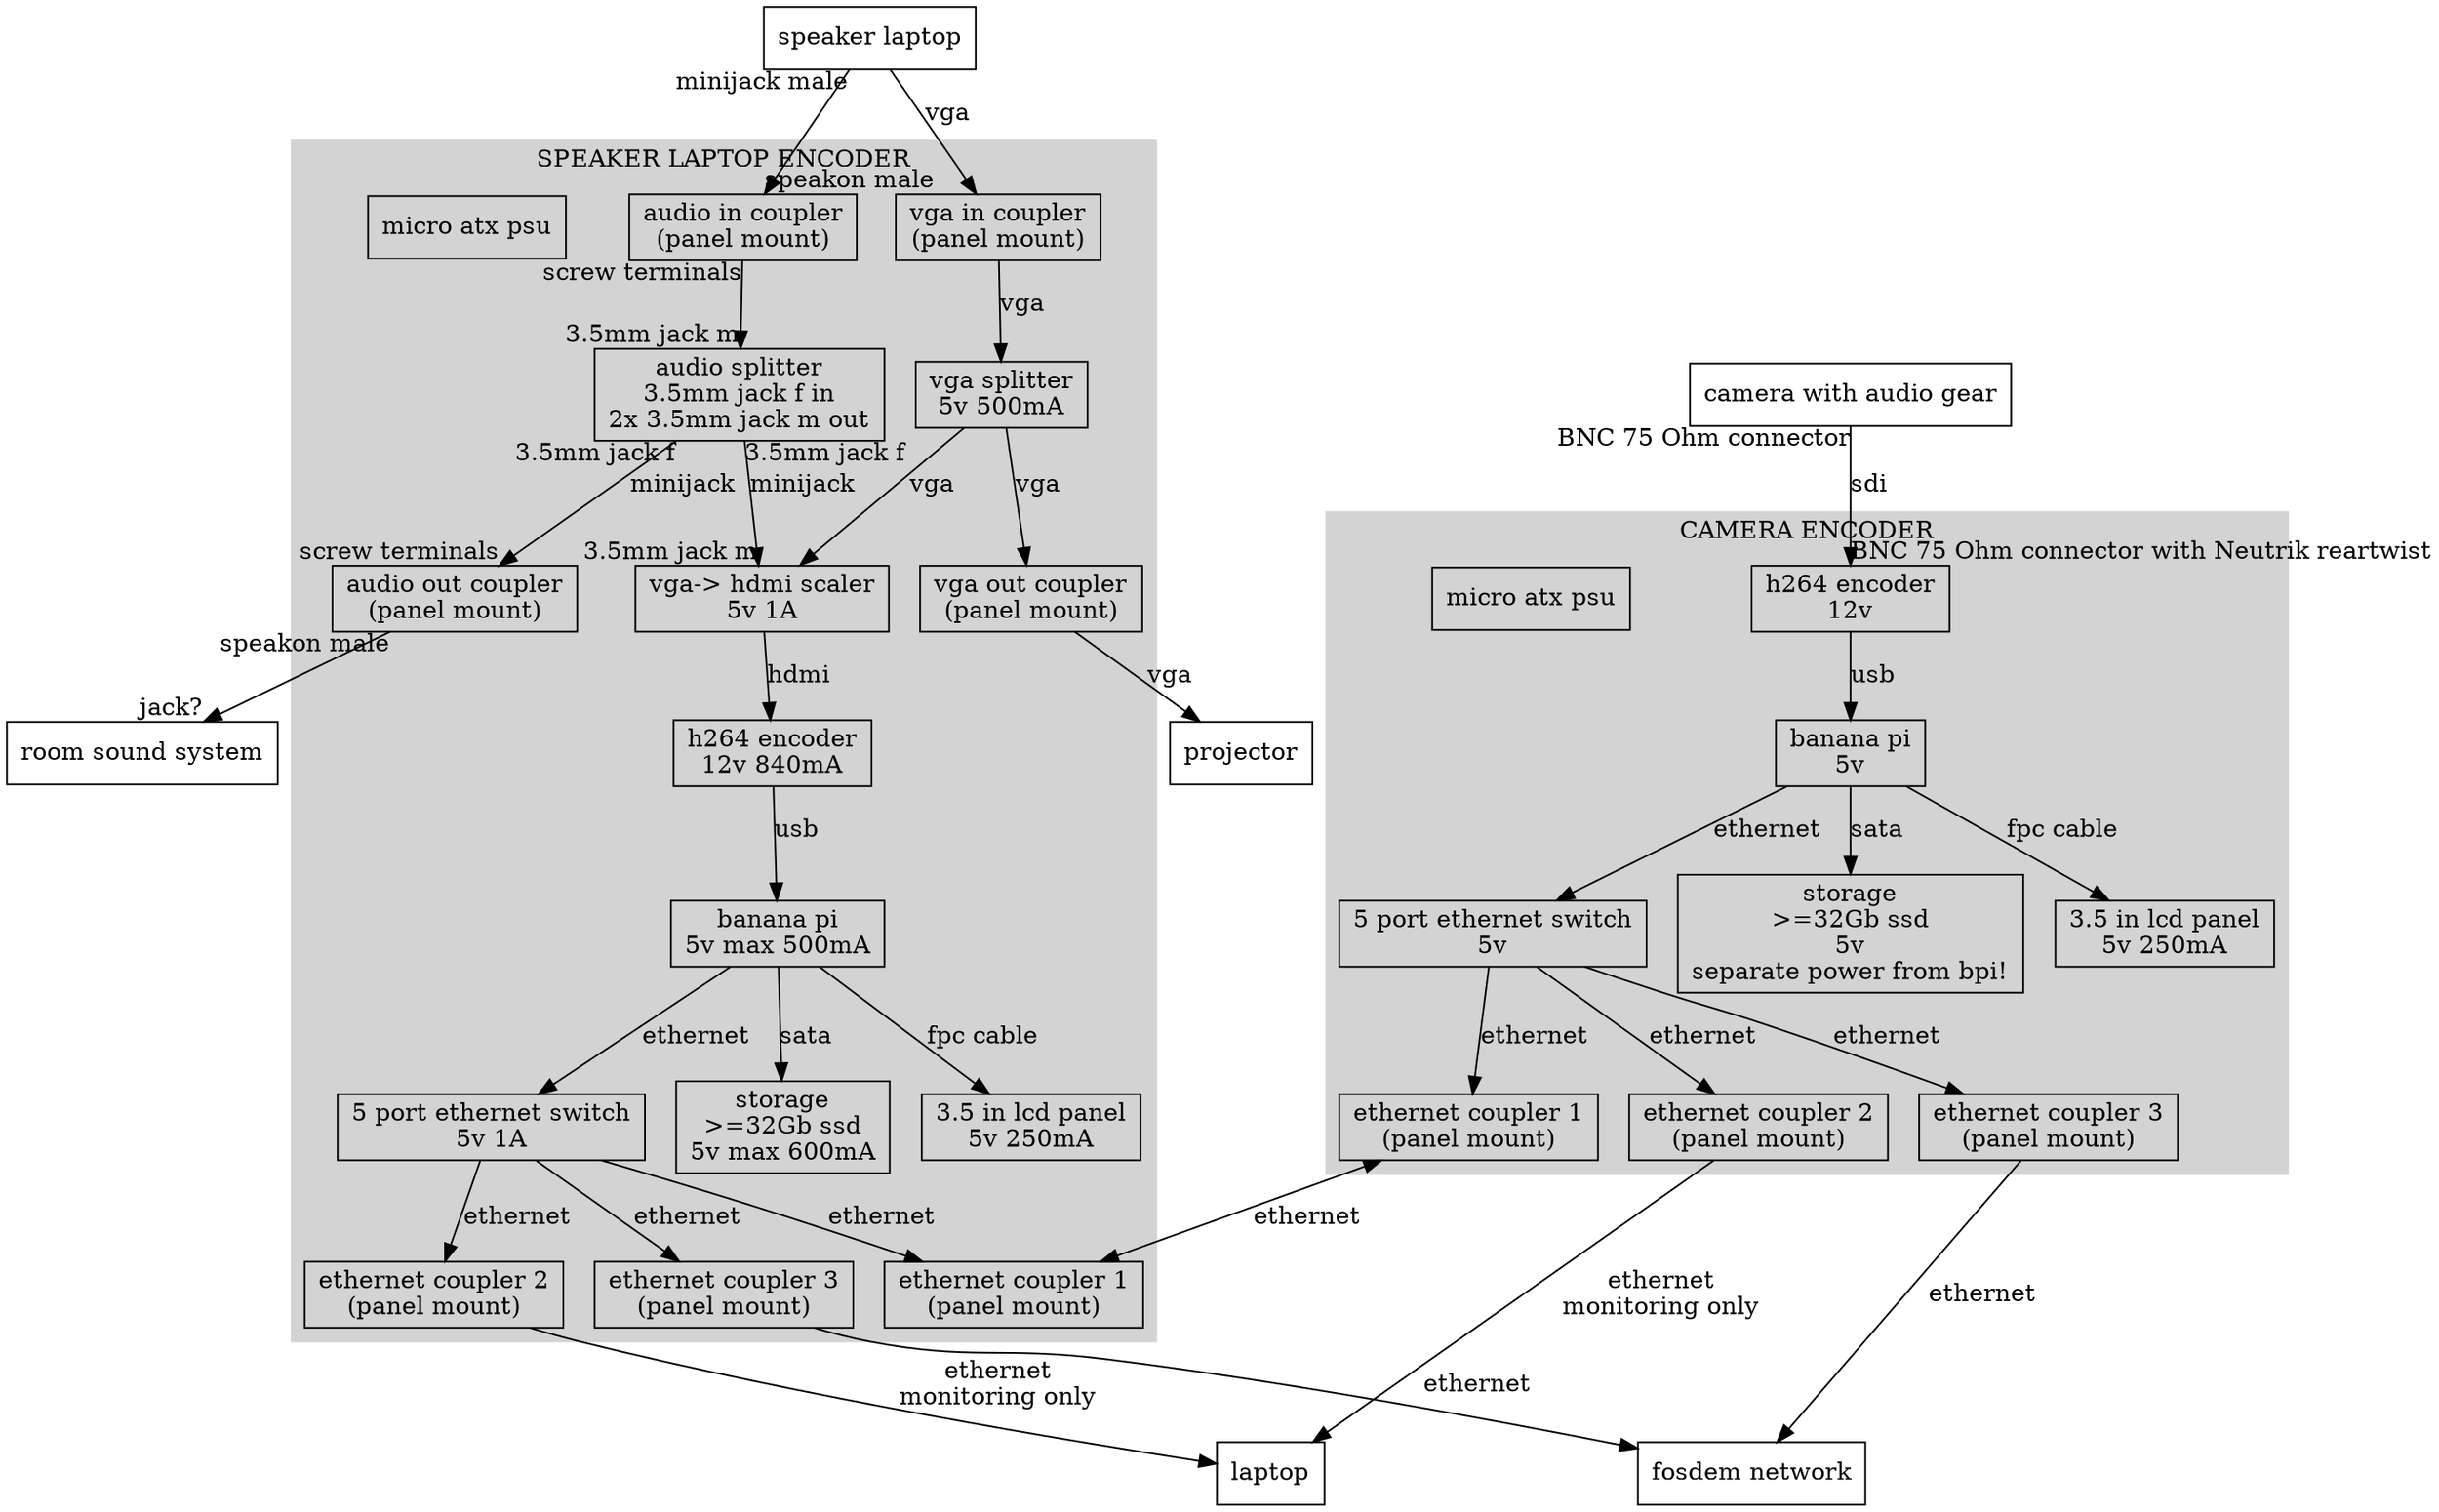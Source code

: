 digraph G {
	concentrate=true;
	node [shape=box];
	speaker_laptop [label="speaker laptop"];
	camera_with_audio_gear [label="camera with audio gear"];
	room_sound_system [label="room sound system"];
	inet [label="fosdem network"];

	subgraph cluster_speaker {
		style=filled;
		color=lightgrey;
		node [style=filled];
		//parts
		cluster_speaker_vga_in [label="vga in coupler\n(panel mount)", URL="http://eu.mouser.com/ProductDetail/Switchcraft/EHHD15FF/?qs=gNS5EA6ck2a8z5%2F0XaeFOw%3D%3D"];
		cluster_speaker_vga_out [label="vga out coupler\n(panel mount)", URL="http://eu.mouser.com/ProductDetail/Switchcraft/EHHD15FF/?qs=gNS5EA6ck2a8z5%2F0XaeFOw%3D%3D"];
		cluster_speaker_audio_in [label="audio in coupler\n(panel mount)", URL="http://www.bax-shop.nl/luidspreker-pluggen/neutrik-nl4mp-st-speakon-4-polig-chassisdeel-male/product-details.html"];
		cluster_speaker_audio_out [label="audio out coupler\n(panel mount)", URL="http://www.bax-shop.nl/luidspreker-pluggen/neutrik-nl4mp-st-speakon-4-polig-chassisdeel-male/product-details.html"];
		cluster_speaker_audio_splitter [label="audio splitter\n3.5mm jack f in\n2x 3.5mm jack m out", URL=""];
		cluster_speaker_vga_splitter [label="vga splitter\n5v 500mA", URL="http://www.lindy.co.uk/audio-video-c2/splitters-c159/vga-c160/2-port-vga-splitter-150mhz-p6701"];
		cluster_speaker_vgahdmi [label="vga-> hdmi scaler\n5v 1A", URL="http://www.lenkeng.com/china/showproduct.asp?id=153"];
		cluster_speaker_h264 [label="h264 encoder\n12v 840mA", URL="https://www.blackmagicdesign.com/products/h264prorecorder/techspecs/"];
		cluster_speaker_bpi [label="banana pi\n5v max 500mA", URL="http://www.bananapi.org/p/product.html"];
		cluster_speaker_switch [label="5 port ethernet switch\n5v 1A" URL="http://us.dlink.com/wp-content/uploads/2014/03/GO-SW-8G_REVC_DATASHEET_1.00_EN.pdf"];
		cluster_speaker_switch_1 [label="ethernet coupler 1\n(panel mount)", URL="http://www.alibaba.com/product-detail/Panel-mount-Screw-lock-Cat5e-Coupler_1799594993.html"];
		cluster_speaker_switch_2 [label="ethernet coupler 2\n(panel mount)", URL="http://www.alibaba.com/product-detail/Panel-mount-Screw-lock-Cat5e-Coupler_1799594993.html"];
		cluster_speaker_switch_3 [label="ethernet coupler 3\n(panel mount)", URL="http://www.alibaba.com/product-detail/Panel-mount-Screw-lock-Cat5e-Coupler_1799594993.html"];
		cluster_speaker_storage [label="storage\n>=32Gb ssd\n5v max 600mA"];
		cluster_speaker_monitoring_panel [label="3.5 in lcd panel\n5v 250mA", URL="http://embeddedcomputer.nl/banana-pi-14/banana-pi-3-5-lcd-screen.html"];
		cluster_psu [label="micro atx psu", URL="http://www.lc-power.com/produkte/netzteile/micro-atx/lc380m-v22"];
		//internal cabling
		cluster_speaker_vga_in -> cluster_speaker_vga_splitter [label="vga"];
		cluster_speaker_vga_splitter -> cluster_speaker_vga_out [label="vga"];
		cluster_speaker_vga_splitter -> cluster_speaker_vgahdmi [label="vga"];
		cluster_speaker_audio_in -> cluster_speaker_audio_splitter [taillabel="screw terminals", headlabel="3.5mm jack m"];
		cluster_speaker_audio_splitter -> cluster_speaker_vgahdmi [label="minijack", taillabel="3.5mm jack f", headlabel="3.5mm jack m"];
		cluster_speaker_audio_splitter -> cluster_speaker_audio_out [label="minijack", taillabel="3.5mm jack f", headlabel="screw terminals"];
		cluster_speaker_vgahdmi -> cluster_speaker_h264 [label="hdmi"];
		cluster_speaker_h264 -> cluster_speaker_bpi [label="usb"];
		cluster_speaker_bpi -> cluster_speaker_switch [label="ethernet"];
		cluster_speaker_bpi -> cluster_speaker_storage [label="sata"];
		cluster_speaker_bpi -> cluster_speaker_monitoring_panel [label="fpc cable"];
		cluster_speaker_switch -> cluster_speaker_switch_1 [label="ethernet"];
		cluster_speaker_switch -> cluster_speaker_switch_2 [label="ethernet"];
		cluster_speaker_switch -> cluster_speaker_switch_3 [label="ethernet"];
		label = "SPEAKER LAPTOP ENCODER";
	}

	subgraph cluster_camera {
		style=filled;
		color=lightgrey;
		node [style=filled];
		//parts
		cluster_camera_h264 [label="h264 encoder\n12v", URL="https://www.blackmagicdesign.com/products/h264prorecorder/techspecs/"];
		cluster_camera_bpi [label="banana pi\n5v", URL="http://www.bananapi.org/p/product.html"];
		cluster_camera_switch [label="5 port ethernet switch\n5v", URL="http://us.dlink.com/wp-content/uploads/2014/03/GO-SW-8G_REVC_DATASHEET_1.00_EN.pdf"];
		cluster_camera_switch_1 [label="ethernet coupler 1\n(panel mount)", URL="http://www.alibaba.com/product-detail/Panel-mount-Screw-lock-Cat5e-Coupler_1799594993.html"];
		cluster_camera_switch_2 [label="ethernet coupler 2\n(panel mount)", URL="http://www.alibaba.com/product-detail/Panel-mount-Screw-lock-Cat5e-Coupler_1799594993.html"];
		cluster_camera_switch_3 [label="ethernet coupler 3\n(panel mount)", URL="http://www.alibaba.com/product-detail/Panel-mount-Screw-lock-Cat5e-Coupler_1799594993.html"];
		cluster_camera_storage [label="storage\n>=32Gb ssd\n5v\nseparate power from bpi!"];
		cluster_camera_monitoring_panel [label="3.5 in lcd panel\n5v 250mA", URL="http://embeddedcomputer.nl/banana-pi-14/banana-pi-3-5-lcd-screen.html"];
		cluster_camera_psu [label="micro atx psu", URL="http://www.lc-power.com/produkte/netzteile/micro-atx/lc380m-v22"];
		//internal cabling
		cluster_camera_h264 -> cluster_camera_bpi [label="usb"];
		cluster_camera_bpi -> cluster_camera_switch [label="ethernet"];
		cluster_camera_bpi -> cluster_camera_storage [label="sata"];
		cluster_camera_bpi -> cluster_camera_monitoring_panel [label="fpc cable"];
		cluster_camera_switch -> cluster_camera_switch_1 [label="ethernet"];
		cluster_camera_switch -> cluster_camera_switch_2 [label="ethernet"];
		cluster_camera_switch -> cluster_camera_switch_3 [label="ethernet"];
		label = "CAMERA ENCODER";
	}

	camera_with_audio_gear -> cluster_camera_h264 [label = "sdi", taillabel="BNC 75 Ohm connector", headlabel="BNC 75 Ohm connector with Neutrik reartwist"];
	cluster_camera_switch_1 -> cluster_speaker_switch_1 [dir="both", label="ethernet"];
	cluster_camera_switch_2 -> laptop [label= "ethernet\nmonitoring only"];
        cluster_camera_switch_3 -> inet [label="ethernet"];
	cluster_speaker_switch_2 -> laptop [label= "ethernet\nmonitoring only"];
	cluster_speaker_switch_3 -> inet [label="ethernet"];
	speaker_laptop -> cluster_speaker_vga_in [label = "vga"];
        cluster_speaker_vga_out -> projector [label = "vga"];
	speaker_laptop -> cluster_speaker_audio_in [taillabel= "minijack male", headlabel="speakon male"];
	cluster_speaker_audio_out -> room_sound_system [taillabel="speakon male", headlabel="jack?"];
}
